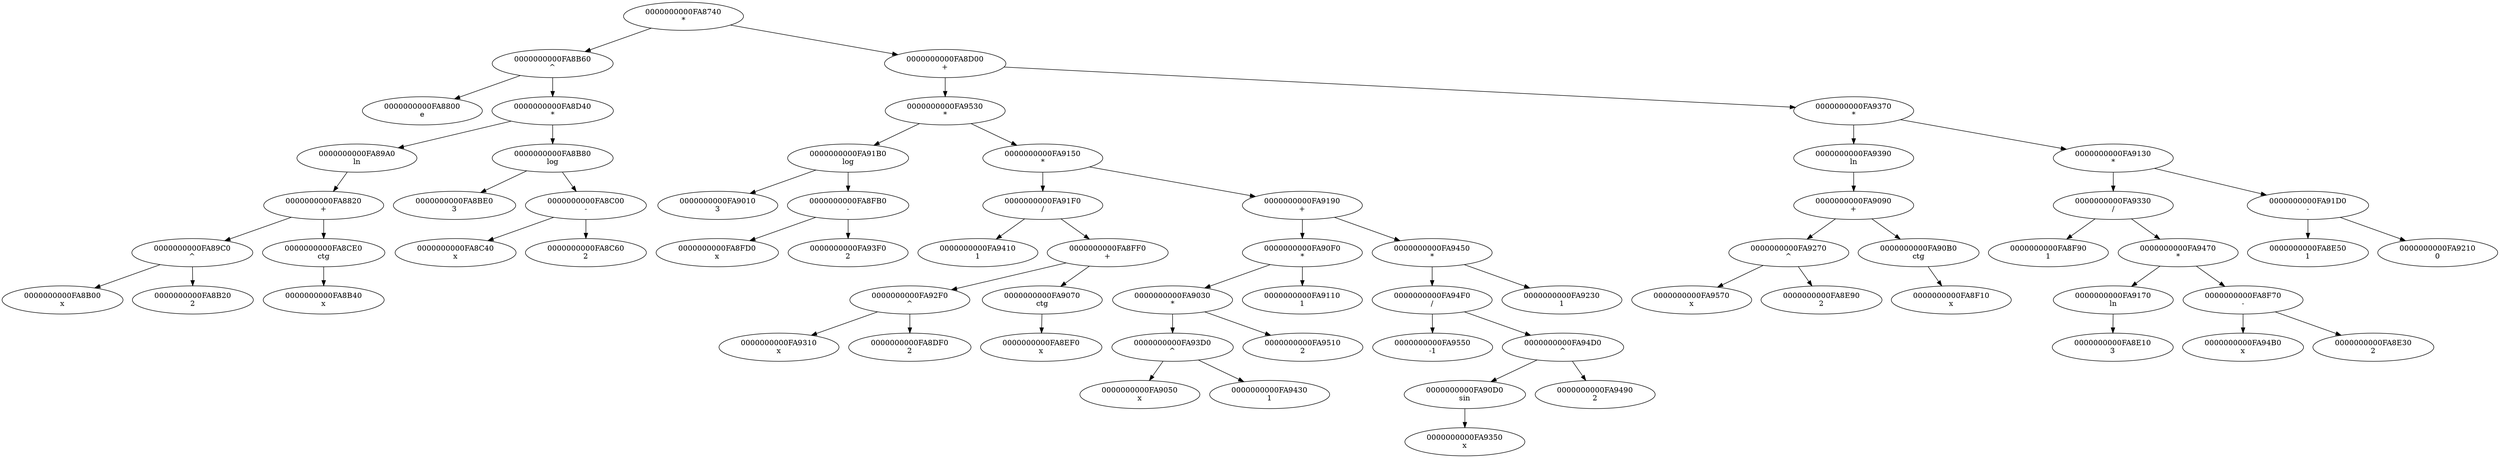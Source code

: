 digraph G{
"0000000000FA8740
*"->"0000000000FA8B60
^";
"0000000000FA8740
*"->"0000000000FA8D00
+";
"0000000000FA8B60
^"->"0000000000FA8800
e";
"0000000000FA8B60
^"->"0000000000FA8D40
*";
"0000000000FA8800
e";
"0000000000FA8D40
*"->"0000000000FA89A0
ln";
"0000000000FA8D40
*"->"0000000000FA8B80
log";
"0000000000FA89A0
ln"->"0000000000FA8820
+";
"0000000000FA8820
+"->"0000000000FA89C0
^";
"0000000000FA8820
+"->"0000000000FA8CE0
ctg";
"0000000000FA89C0
^"->"0000000000FA8B00
x";
"0000000000FA89C0
^"->"0000000000FA8B20
2";
"0000000000FA8B00
x";
"0000000000FA8B20
2";
"0000000000FA8CE0
ctg"->"0000000000FA8B40
x";
"0000000000FA8B40
x";
"0000000000FA8B80
log"->"0000000000FA8BE0
3";
"0000000000FA8B80
log"->"0000000000FA8C00
-";
"0000000000FA8BE0
3";
"0000000000FA8C00
-"->"0000000000FA8C40
x";
"0000000000FA8C00
-"->"0000000000FA8C60
2";
"0000000000FA8C40
x";
"0000000000FA8C60
2";
"0000000000FA8D00
+"->"0000000000FA9530
*";
"0000000000FA8D00
+"->"0000000000FA9370
*";
"0000000000FA9530
*"->"0000000000FA91B0
log";
"0000000000FA9530
*"->"0000000000FA9150
*";
"0000000000FA91B0
log"->"0000000000FA9010
3";
"0000000000FA91B0
log"->"0000000000FA8FB0
-";
"0000000000FA9010
3";
"0000000000FA8FB0
-"->"0000000000FA8FD0
x";
"0000000000FA8FB0
-"->"0000000000FA93F0
2";
"0000000000FA8FD0
x";
"0000000000FA93F0
2";
"0000000000FA9150
*"->"0000000000FA91F0
/";
"0000000000FA9150
*"->"0000000000FA9190
+";
"0000000000FA91F0
/"->"0000000000FA9410
1";
"0000000000FA91F0
/"->"0000000000FA8FF0
+";
"0000000000FA9410
1";
"0000000000FA8FF0
+"->"0000000000FA92F0
^";
"0000000000FA8FF0
+"->"0000000000FA9070
ctg";
"0000000000FA92F0
^"->"0000000000FA9310
x";
"0000000000FA92F0
^"->"0000000000FA8DF0
2";
"0000000000FA9310
x";
"0000000000FA8DF0
2";
"0000000000FA9070
ctg"->"0000000000FA8EF0
x";
"0000000000FA8EF0
x";
"0000000000FA9190
+"->"0000000000FA90F0
*";
"0000000000FA9190
+"->"0000000000FA9450
*";
"0000000000FA90F0
*"->"0000000000FA9030
*";
"0000000000FA90F0
*"->"0000000000FA9110
1";
"0000000000FA9030
*"->"0000000000FA93D0
^";
"0000000000FA9030
*"->"0000000000FA9510
2";
"0000000000FA93D0
^"->"0000000000FA9050
x";
"0000000000FA93D0
^"->"0000000000FA9430
1";
"0000000000FA9050
x";
"0000000000FA9430
1";
"0000000000FA9510
2";
"0000000000FA9110
1";
"0000000000FA9450
*"->"0000000000FA94F0
/";
"0000000000FA9450
*"->"0000000000FA9230
1";
"0000000000FA94F0
/"->"0000000000FA9550
-1";
"0000000000FA94F0
/"->"0000000000FA94D0
^";
"0000000000FA9550
-1";
"0000000000FA94D0
^"->"0000000000FA90D0
sin";
"0000000000FA94D0
^"->"0000000000FA9490
2";
"0000000000FA90D0
sin"->"0000000000FA9350
x";
"0000000000FA9350
x";
"0000000000FA9490
2";
"0000000000FA9230
1";
"0000000000FA9370
*"->"0000000000FA9390
ln";
"0000000000FA9370
*"->"0000000000FA9130
*";
"0000000000FA9390
ln"->"0000000000FA9090
+";
"0000000000FA9090
+"->"0000000000FA9270
^";
"0000000000FA9090
+"->"0000000000FA90B0
ctg";
"0000000000FA9270
^"->"0000000000FA9570
x";
"0000000000FA9270
^"->"0000000000FA8E90
2";
"0000000000FA9570
x";
"0000000000FA8E90
2";
"0000000000FA90B0
ctg"->"0000000000FA8F10
x";
"0000000000FA8F10
x";
"0000000000FA9130
*"->"0000000000FA9330
/";
"0000000000FA9130
*"->"0000000000FA91D0
-";
"0000000000FA9330
/"->"0000000000FA8F90
1";
"0000000000FA9330
/"->"0000000000FA9470
*";
"0000000000FA8F90
1";
"0000000000FA9470
*"->"0000000000FA9170
ln";
"0000000000FA9470
*"->"0000000000FA8F70
-";
"0000000000FA9170
ln"->"0000000000FA8E10
3";
"0000000000FA8E10
3";
"0000000000FA8F70
-"->"0000000000FA94B0
x";
"0000000000FA8F70
-"->"0000000000FA8E30
2";
"0000000000FA94B0
x";
"0000000000FA8E30
2";
"0000000000FA91D0
-"->"0000000000FA8E50
1";
"0000000000FA91D0
-"->"0000000000FA9210
0";
"0000000000FA8E50
1";
"0000000000FA9210
0";
}